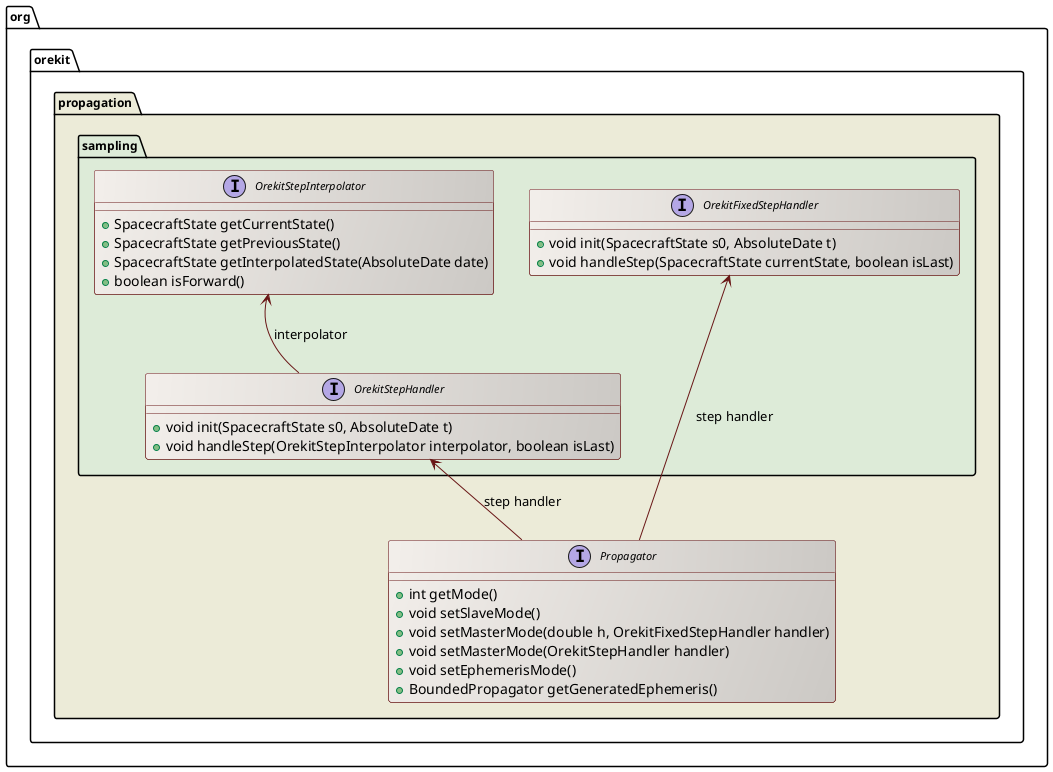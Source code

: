 ' Copyright 2002-2016 CS Systèmes d'Information
' Licensed to CS Systèmes d'Information (CS) under one or more
' contributor license agreements.  See the NOTICE file distributed with
' this work for additional information regarding copyright ownership.
' CS licenses this file to You under the Apache License, Version 2.0
' (the "License"); you may not use this file except in compliance with
' the License.  You may obtain a copy of the License at
'
'   http://www.apache.org/licenses/LICENSE-2.0
'
' Unless required by applicable law or agreed to in writing, software
' distributed under the License is distributed on an "AS IS" BASIS,
' WITHOUT WARRANTIES OR CONDITIONS OF ANY KIND, either express or implied.
' See the License for the specific language governing permissions and
' limitations under the License.
 
@startuml

  skinparam svek                  true
  skinparam ClassBackgroundColor  #F3EFEB/CCC9C5
  skinparam ClassArrowColor       #691616
  skinparam ClassBorderColor      #691616
  skinparam NoteBackgroundColor   #F3EFEB
  skinparam NoteBorderColor       #691616
  skinparam NoteFontColor         #691616
  skinparam ClassFontSize         11
  skinparam PackageFontSize       12

  package org.orekit.propagation #ECEBD8 {

    interface Propagator {
      +int getMode()
      +void setSlaveMode()
      +void setMasterMode(double h, OrekitFixedStepHandler handler)
      +void setMasterMode(OrekitStepHandler handler)
      +void setEphemerisMode()
      +BoundedPropagator getGeneratedEphemeris()
    }

    package sampling #DDEBD8 {

      interface OrekitStepHandler {
        +void init(SpacecraftState s0, AbsoluteDate t)
        +void handleStep(OrekitStepInterpolator interpolator, boolean isLast)
      }

      interface OrekitFixedStepHandler {
        +void init(SpacecraftState s0, AbsoluteDate t)
        +void handleStep(SpacecraftState currentState, boolean isLast)
      }

      interface OrekitStepInterpolator {
        +SpacecraftState getCurrentState()
        +SpacecraftState getPreviousState()
        +SpacecraftState getInterpolatedState(AbsoluteDate date)
        +boolean isForward()
      }

      OrekitStepHandler <-down- Propagator : step handler
      OrekitStepInterpolator <-down- OrekitStepHandler : interpolator
      OrekitFixedStepHandler <-- Propagator : step handler

    }

  }

@enduml
